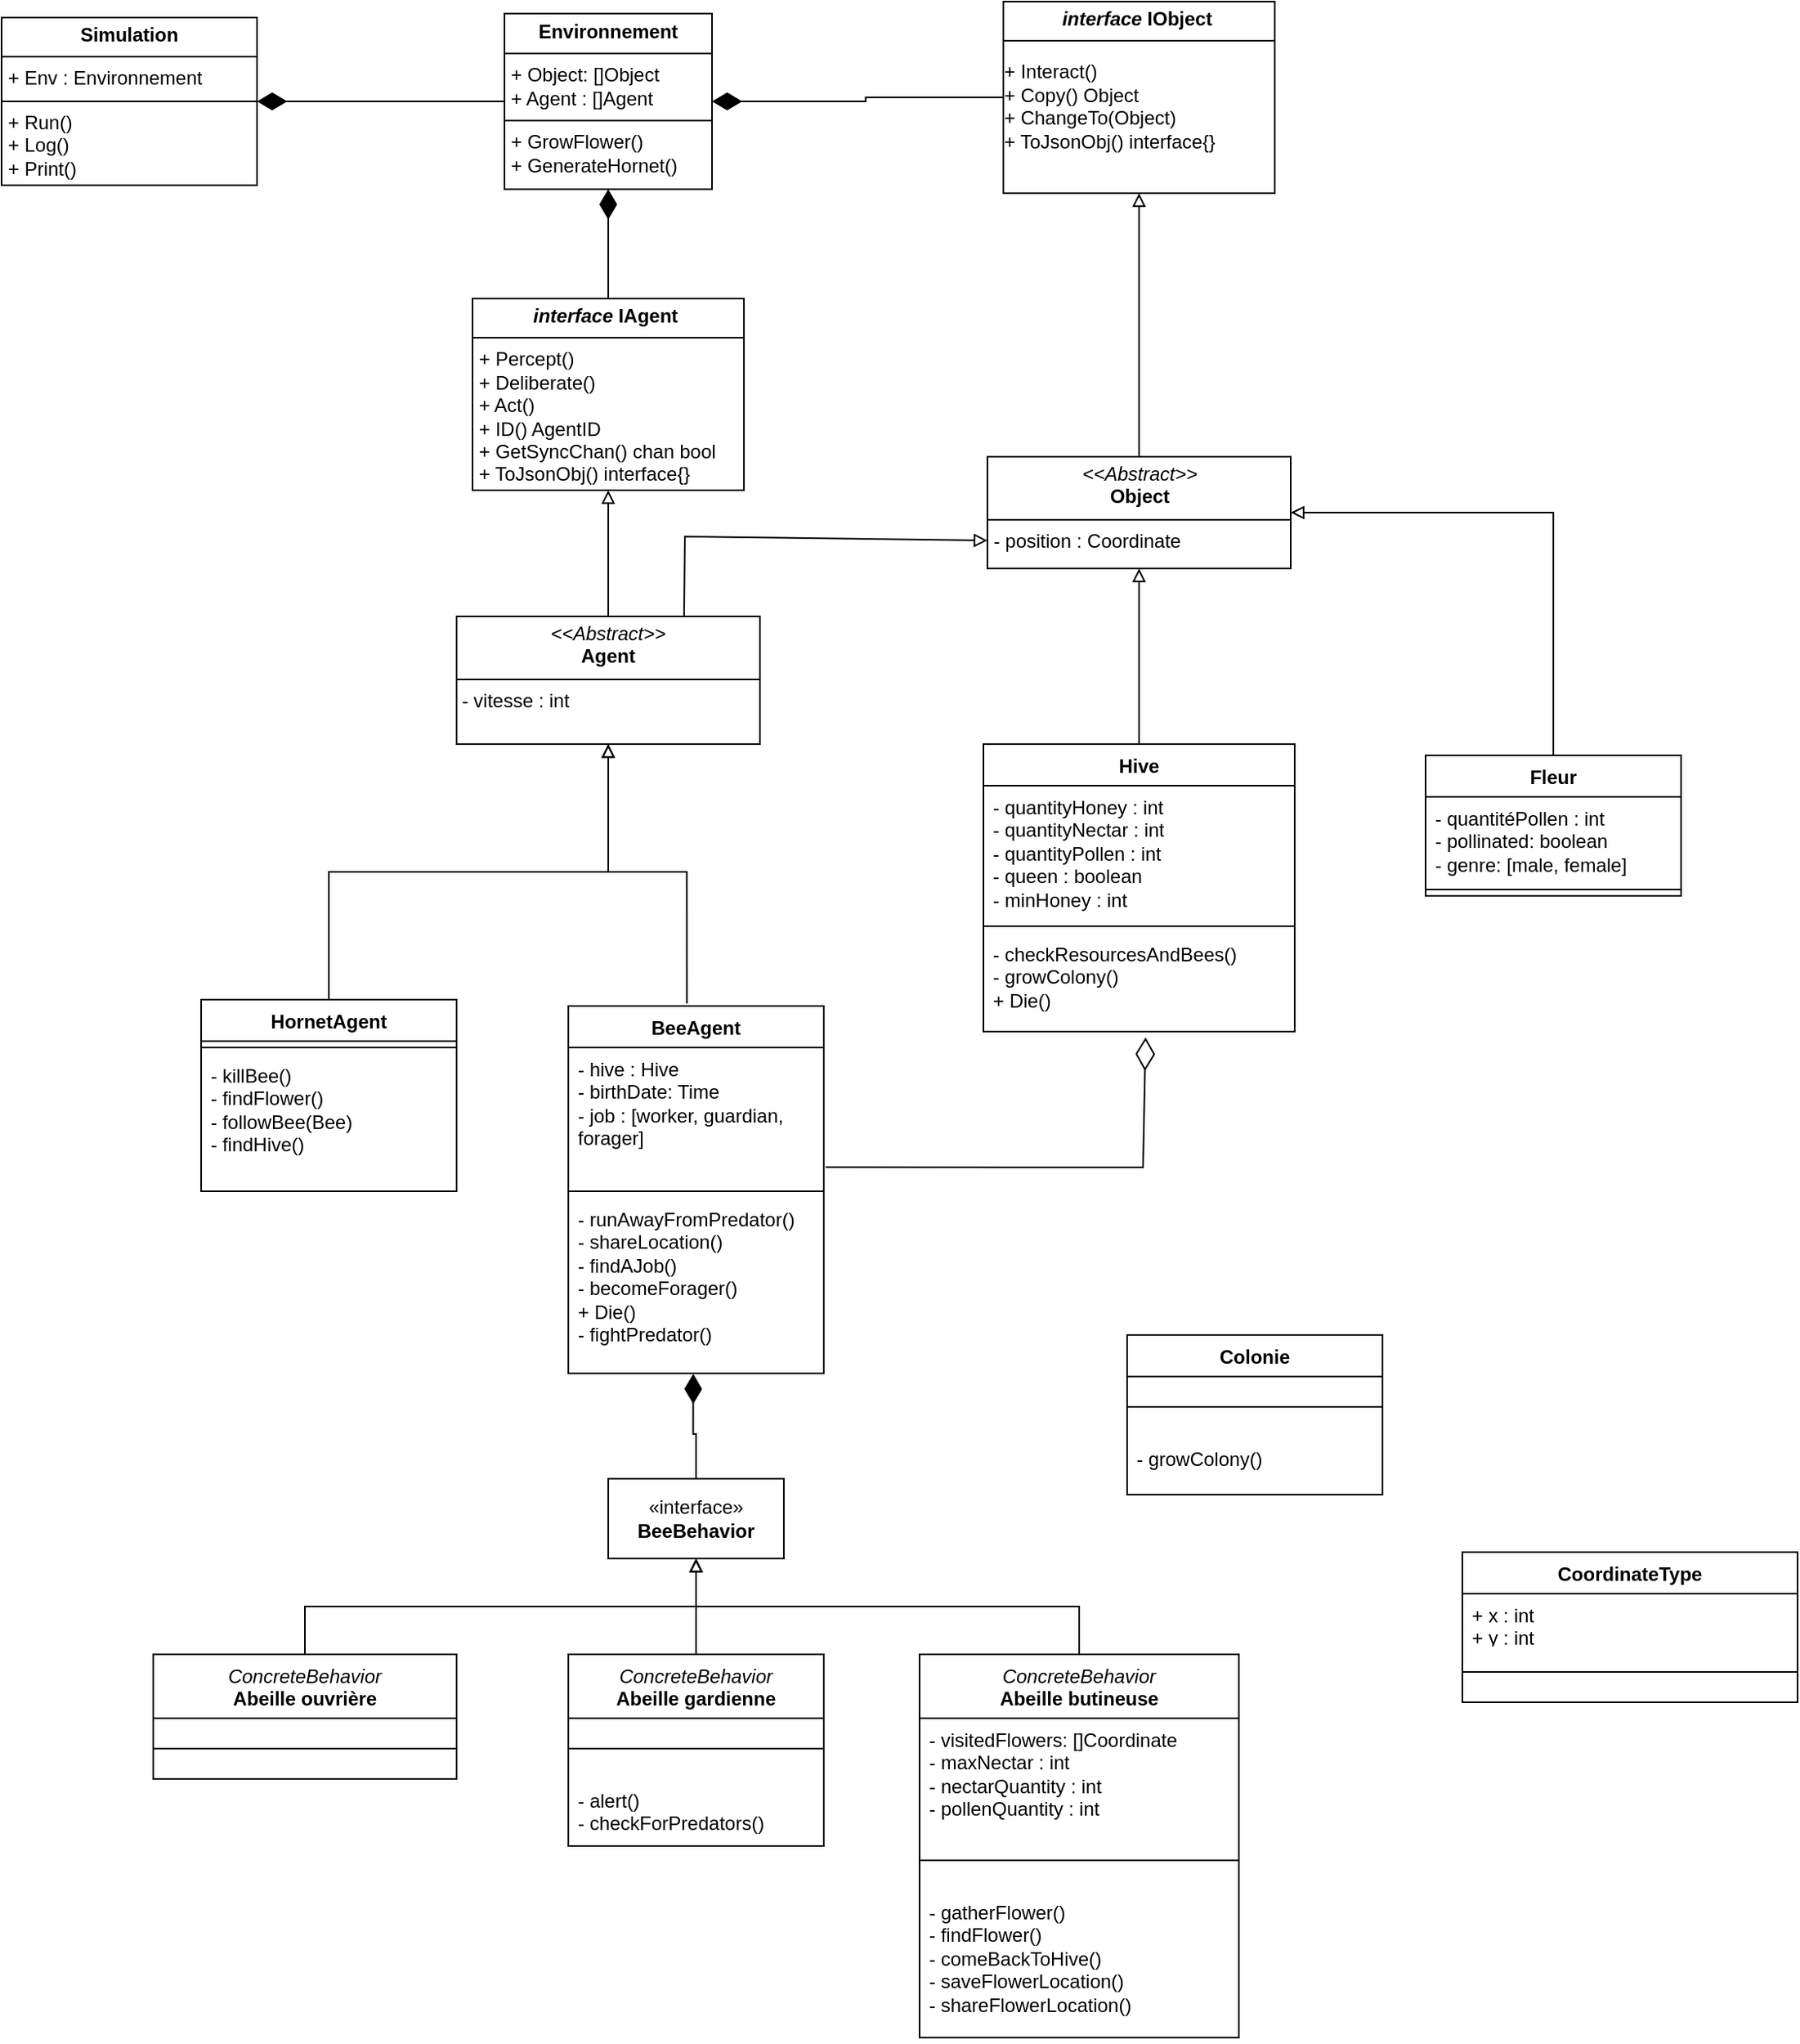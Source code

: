 <mxfile>
    <diagram name="Page-1" id="HGpFZIgrX5HXIKhn64qT">
        <mxGraphModel dx="1113" dy="426" grid="1" gridSize="10" guides="1" tooltips="1" connect="1" arrows="1" fold="1" page="1" pageScale="1" pageWidth="827" pageHeight="1169" math="0" shadow="0">
            <root>
                <mxCell id="0"/>
                <mxCell id="1" parent="0"/>
                <mxCell id="73OWAqlcFQXWZOg_Nexa-3" value="&lt;p style=&quot;margin:0px;margin-top:4px;text-align:center;&quot;&gt;&lt;b&gt;&lt;i&gt;interface&lt;/i&gt; IAgent&amp;nbsp;&lt;/b&gt;&lt;/p&gt;&lt;hr size=&quot;1&quot; style=&quot;border-style:solid;&quot;&gt;&lt;p style=&quot;margin:0px;margin-left:4px;&quot;&gt;&lt;/p&gt;&lt;p style=&quot;margin:0px;margin-left:4px;&quot;&gt;+ Percept()&lt;/p&gt;&lt;p style=&quot;margin:0px;margin-left:4px;&quot;&gt;+ Deliberate()&lt;/p&gt;&lt;p style=&quot;margin:0px;margin-left:4px;&quot;&gt;+ Act()&lt;/p&gt;&lt;p style=&quot;margin:0px;margin-left:4px;&quot;&gt;+ ID() AgentID&lt;/p&gt;&lt;p style=&quot;margin:0px;margin-left:4px;&quot;&gt;&lt;span class=&quot;&quot;&gt;+ GetSyncChan() &lt;/span&gt;&lt;span class=&quot;hljs-keyword&quot;&gt;chan&lt;/span&gt;&lt;span class=&quot;&quot;&gt; &lt;/span&gt;&lt;span class=&quot;hljs-type&quot;&gt;bool&lt;/span&gt;&lt;/p&gt;&lt;p style=&quot;margin:0px;margin-left:4px;&quot;&gt;&lt;span class=&quot;&quot;&gt;+ ToJsonObj() &lt;/span&gt;&lt;span class=&quot;hljs-keyword&quot;&gt;interface&lt;/span&gt;&lt;span class=&quot;&quot;&gt;{}&lt;/span&gt;&lt;/p&gt;" style="verticalAlign=top;align=left;overflow=fill;html=1;whiteSpace=wrap;" parent="1" vertex="1">
                    <mxGeometry x="370" y="211" width="170" height="120" as="geometry"/>
                </mxCell>
                <mxCell id="73OWAqlcFQXWZOg_Nexa-19" style="edgeStyle=orthogonalEdgeStyle;rounded=0;orthogonalLoop=1;jettySize=auto;html=1;exitX=0.464;exitY=-0.007;exitDx=0;exitDy=0;entryX=0.5;entryY=1;entryDx=0;entryDy=0;endArrow=block;endFill=0;exitPerimeter=0;" parent="1" source="26" target="73OWAqlcFQXWZOg_Nexa-18" edge="1">
                    <mxGeometry relative="1" as="geometry">
                        <Array as="points">
                            <mxPoint x="504" y="570"/>
                            <mxPoint x="455" y="570"/>
                        </Array>
                        <mxPoint x="510" y="640" as="sourcePoint"/>
                    </mxGeometry>
                </mxCell>
                <mxCell id="8" style="edgeStyle=none;html=1;strokeWidth=1;endArrow=diamondThin;endFill=0;endSize=18;strokeColor=default;rounded=0;entryX=0.521;entryY=1.059;entryDx=0;entryDy=0;entryPerimeter=0;exitX=1.007;exitY=0.871;exitDx=0;exitDy=0;exitPerimeter=0;" parent="1" source="29" target="73OWAqlcFQXWZOg_Nexa-42" edge="1">
                    <mxGeometry relative="1" as="geometry">
                        <Array as="points">
                            <mxPoint x="790" y="755"/>
                        </Array>
                        <mxPoint x="590" y="746" as="sourcePoint"/>
                    </mxGeometry>
                </mxCell>
                <mxCell id="73OWAqlcFQXWZOg_Nexa-20" value="" style="edgeStyle=orthogonalEdgeStyle;rounded=0;orthogonalLoop=1;jettySize=auto;html=1;endArrow=block;endFill=0;" parent="1" source="73OWAqlcFQXWZOg_Nexa-12" target="73OWAqlcFQXWZOg_Nexa-18" edge="1">
                    <mxGeometry relative="1" as="geometry"/>
                </mxCell>
                <mxCell id="73OWAqlcFQXWZOg_Nexa-12" value="HornetAgent" style="swimlane;fontStyle=1;align=center;verticalAlign=top;childLayout=stackLayout;horizontal=1;startSize=26;horizontalStack=0;resizeParent=1;resizeParentMax=0;resizeLast=0;collapsible=1;marginBottom=0;whiteSpace=wrap;html=1;" parent="1" vertex="1">
                    <mxGeometry x="200" y="650" width="160" height="120" as="geometry"/>
                </mxCell>
                <mxCell id="73OWAqlcFQXWZOg_Nexa-14" value="" style="line;strokeWidth=1;fillColor=none;align=left;verticalAlign=middle;spacingTop=-1;spacingLeft=3;spacingRight=3;rotatable=0;labelPosition=right;points=[];portConstraint=eastwest;strokeColor=inherit;" parent="73OWAqlcFQXWZOg_Nexa-12" vertex="1">
                    <mxGeometry y="26" width="160" height="8" as="geometry"/>
                </mxCell>
                <mxCell id="73OWAqlcFQXWZOg_Nexa-15" value="&lt;div&gt;- killBee()&lt;/div&gt;&lt;div&gt;- findFlower()&lt;/div&gt;&lt;div&gt;&lt;span style=&quot;background-color: initial;&quot;&gt;- followBee(Bee)&lt;/span&gt;&lt;br&gt;&lt;/div&gt;&lt;div&gt;- findHive()&lt;/div&gt;" style="text;strokeColor=none;fillColor=none;align=left;verticalAlign=top;spacingLeft=4;spacingRight=4;overflow=hidden;rotatable=0;points=[[0,0.5],[1,0.5]];portConstraint=eastwest;whiteSpace=wrap;html=1;" parent="73OWAqlcFQXWZOg_Nexa-12" vertex="1">
                    <mxGeometry y="34" width="160" height="86" as="geometry"/>
                </mxCell>
                <mxCell id="2" style="edgeStyle=none;html=1;exitX=0.5;exitY=0;exitDx=0;exitDy=0;entryX=0.5;entryY=1;entryDx=0;entryDy=0;endArrow=block;endFill=0;" parent="1" source="73OWAqlcFQXWZOg_Nexa-18" target="73OWAqlcFQXWZOg_Nexa-3" edge="1">
                    <mxGeometry relative="1" as="geometry"/>
                </mxCell>
                <mxCell id="4" style="edgeStyle=none;html=1;exitX=0.75;exitY=0;exitDx=0;exitDy=0;entryX=0;entryY=0.75;entryDx=0;entryDy=0;endArrow=block;endFill=0;rounded=0;" parent="1" source="73OWAqlcFQXWZOg_Nexa-18" target="73OWAqlcFQXWZOg_Nexa-33" edge="1">
                    <mxGeometry relative="1" as="geometry">
                        <Array as="points">
                            <mxPoint x="503" y="360"/>
                        </Array>
                    </mxGeometry>
                </mxCell>
                <mxCell id="73OWAqlcFQXWZOg_Nexa-18" value="&lt;p style=&quot;margin:0px;margin-top:4px;text-align:center;&quot;&gt;&lt;i&gt;&amp;lt;&amp;lt;Abstract&amp;gt;&amp;gt;&lt;/i&gt;&lt;br&gt;&lt;b&gt;Agent&lt;/b&gt;&lt;/p&gt;&lt;hr size=&quot;1&quot; style=&quot;border-style:solid;&quot;&gt;&lt;div&gt;&lt;span style=&quot;background-color: initial;&quot;&gt;&amp;nbsp;- vitesse : int&lt;/span&gt;&lt;/div&gt;" style="verticalAlign=top;align=left;overflow=fill;html=1;whiteSpace=wrap;" parent="1" vertex="1">
                    <mxGeometry x="360" y="410" width="190" height="80" as="geometry"/>
                </mxCell>
                <mxCell id="73OWAqlcFQXWZOg_Nexa-22" value="&lt;p style=&quot;margin:0px;margin-top:4px;text-align:center;&quot;&gt;&lt;b&gt;Simulation&lt;/b&gt;&lt;/p&gt;&lt;hr size=&quot;1&quot; style=&quot;border-style:solid;&quot;&gt;&lt;p style=&quot;margin:0px;margin-left:4px;&quot;&gt;+ Env : Environnement&lt;/p&gt;&lt;hr size=&quot;1&quot; style=&quot;border-style:solid;&quot;&gt;&lt;p style=&quot;margin:0px;margin-left:4px;&quot;&gt;+ Run()&lt;/p&gt;&lt;p style=&quot;margin:0px;margin-left:4px;&quot;&gt;+ Log()&lt;/p&gt;&lt;p style=&quot;margin:0px;margin-left:4px;&quot;&gt;+ Print()&lt;/p&gt;" style="verticalAlign=top;align=left;overflow=fill;html=1;whiteSpace=wrap;" parent="1" vertex="1">
                    <mxGeometry x="75" y="35" width="160" height="105" as="geometry"/>
                </mxCell>
                <mxCell id="73OWAqlcFQXWZOg_Nexa-25" style="edgeStyle=orthogonalEdgeStyle;rounded=0;orthogonalLoop=1;jettySize=auto;html=1;exitX=0;exitY=0.5;exitDx=0;exitDy=0;endArrow=diamondThin;endFill=1;endSize=16;" parent="1" source="73OWAqlcFQXWZOg_Nexa-23" target="73OWAqlcFQXWZOg_Nexa-22" edge="1">
                    <mxGeometry relative="1" as="geometry"/>
                </mxCell>
                <mxCell id="73OWAqlcFQXWZOg_Nexa-23" value="&lt;p style=&quot;margin:0px;margin-top:4px;text-align:center;&quot;&gt;&lt;b&gt;Environnement&lt;/b&gt;&lt;/p&gt;&lt;hr size=&quot;1&quot; style=&quot;border-style:solid;&quot;&gt;&lt;p style=&quot;margin:0px;margin-left:4px;&quot;&gt;+ Object: []Object&lt;/p&gt;&lt;p style=&quot;margin:0px;margin-left:4px;&quot;&gt;+ Agent : []Agent&lt;/p&gt;&lt;hr size=&quot;1&quot; style=&quot;border-style:solid;&quot;&gt;&lt;p style=&quot;margin:0px;margin-left:4px;&quot;&gt;+ GrowFlower()&lt;/p&gt;&lt;p style=&quot;margin:0px;margin-left:4px;&quot;&gt;+ GenerateHornet()&lt;/p&gt;" style="verticalAlign=top;align=left;overflow=fill;html=1;whiteSpace=wrap;" parent="1" vertex="1">
                    <mxGeometry x="390" y="32.5" width="130" height="110" as="geometry"/>
                </mxCell>
                <mxCell id="73OWAqlcFQXWZOg_Nexa-28" value="&lt;p style=&quot;margin:0px;margin-top:4px;text-align:center;&quot;&gt;&lt;b&gt;&lt;font face=&quot;Helvetica&quot;&gt;&lt;i&gt;interface&lt;/i&gt; IObject&amp;nbsp;&lt;/font&gt;&lt;/b&gt;&lt;/p&gt;&lt;hr size=&quot;1&quot; style=&quot;border-style:solid;&quot;&gt;&lt;p style=&quot;margin:0px;margin-left:4px;&quot;&gt;&lt;/p&gt;&lt;pre lang=&quot;go&quot; class=&quot;code highlight&quot;&gt;&lt;font face=&quot;Helvetica&quot;&gt;&lt;span class=&quot;&quot;&gt;+ Interact()&lt;/span&gt;&lt;br&gt;&lt;span class=&quot;&quot;&gt;+ Copy() Object&lt;/span&gt;&lt;br&gt;&lt;span class=&quot;&quot;&gt;+ ChangeTo(Object)&lt;/span&gt;&lt;br&gt;&lt;span class=&quot;&quot;&gt;+ ToJsonObj() &lt;/span&gt;&lt;span class=&quot;hljs-keyword&quot;&gt;interface&lt;/span&gt;&lt;span class=&quot;&quot;&gt;{}&lt;/span&gt;&lt;/font&gt;&lt;/pre&gt;" style="verticalAlign=top;align=left;overflow=fill;html=1;whiteSpace=wrap;" parent="1" vertex="1">
                    <mxGeometry x="702.5" y="25" width="170" height="120" as="geometry"/>
                </mxCell>
                <mxCell id="6" style="edgeStyle=none;html=1;exitX=0.5;exitY=0;exitDx=0;exitDy=0;strokeWidth=1;endArrow=block;endFill=0;endSize=6;entryX=0.5;entryY=1;entryDx=0;entryDy=0;" parent="1" source="73OWAqlcFQXWZOg_Nexa-33" target="73OWAqlcFQXWZOg_Nexa-28" edge="1">
                    <mxGeometry relative="1" as="geometry">
                        <mxPoint x="712.5" y="190" as="targetPoint"/>
                    </mxGeometry>
                </mxCell>
                <mxCell id="73OWAqlcFQXWZOg_Nexa-33" value="&lt;p style=&quot;margin:0px;margin-top:4px;text-align:center;&quot;&gt;&lt;i&gt;&amp;lt;&amp;lt;Abstract&amp;gt;&amp;gt;&lt;/i&gt;&lt;br&gt;&lt;b&gt;Object&lt;/b&gt;&lt;/p&gt;&lt;hr size=&quot;1&quot; style=&quot;border-style:solid;&quot;&gt;&lt;div&gt;&amp;nbsp;- position : Coordinate&lt;/div&gt;" style="verticalAlign=top;align=left;overflow=fill;html=1;whiteSpace=wrap;" parent="1" vertex="1">
                    <mxGeometry x="692.5" y="310" width="190" height="70" as="geometry"/>
                </mxCell>
                <mxCell id="73OWAqlcFQXWZOg_Nexa-34" style="edgeStyle=orthogonalEdgeStyle;rounded=0;orthogonalLoop=1;jettySize=auto;html=1;endArrow=diamondThin;endFill=1;endSize=16;entryX=1;entryY=0.5;entryDx=0;entryDy=0;exitX=0;exitY=0.5;exitDx=0;exitDy=0;" parent="1" source="73OWAqlcFQXWZOg_Nexa-28" target="73OWAqlcFQXWZOg_Nexa-23" edge="1">
                    <mxGeometry relative="1" as="geometry">
                        <mxPoint x="790" y="85" as="sourcePoint"/>
                        <mxPoint x="530" y="84.5" as="targetPoint"/>
                    </mxGeometry>
                </mxCell>
                <mxCell id="73OWAqlcFQXWZOg_Nexa-49" style="edgeStyle=orthogonalEdgeStyle;rounded=0;orthogonalLoop=1;jettySize=auto;html=1;exitX=0.5;exitY=0;exitDx=0;exitDy=0;entryX=1;entryY=0.5;entryDx=0;entryDy=0;endArrow=block;endFill=0;" parent="1" source="73OWAqlcFQXWZOg_Nexa-35" target="73OWAqlcFQXWZOg_Nexa-33" edge="1">
                    <mxGeometry relative="1" as="geometry">
                        <mxPoint x="992.5" y="280" as="targetPoint"/>
                    </mxGeometry>
                </mxCell>
                <mxCell id="73OWAqlcFQXWZOg_Nexa-35" value="Fleur" style="swimlane;fontStyle=1;align=center;verticalAlign=top;childLayout=stackLayout;horizontal=1;startSize=26;horizontalStack=0;resizeParent=1;resizeParentMax=0;resizeLast=0;collapsible=1;marginBottom=0;whiteSpace=wrap;html=1;" parent="1" vertex="1">
                    <mxGeometry x="967" y="497" width="160" height="88" as="geometry"/>
                </mxCell>
                <mxCell id="73OWAqlcFQXWZOg_Nexa-36" value="- quantitéPollen : int&lt;br&gt;- pollinated: boolean&lt;br&gt;- genre: [male, female]" style="text;strokeColor=none;fillColor=none;align=left;verticalAlign=top;spacingLeft=4;spacingRight=4;overflow=hidden;rotatable=0;points=[[0,0.5],[1,0.5]];portConstraint=eastwest;whiteSpace=wrap;html=1;" parent="73OWAqlcFQXWZOg_Nexa-35" vertex="1">
                    <mxGeometry y="26" width="160" height="54" as="geometry"/>
                </mxCell>
                <mxCell id="73OWAqlcFQXWZOg_Nexa-37" value="" style="line;strokeWidth=1;fillColor=none;align=left;verticalAlign=middle;spacingTop=-1;spacingLeft=3;spacingRight=3;rotatable=0;labelPosition=right;points=[];portConstraint=eastwest;strokeColor=inherit;" parent="73OWAqlcFQXWZOg_Nexa-35" vertex="1">
                    <mxGeometry y="80" width="160" height="8" as="geometry"/>
                </mxCell>
                <mxCell id="73OWAqlcFQXWZOg_Nexa-51" style="edgeStyle=orthogonalEdgeStyle;rounded=0;orthogonalLoop=1;jettySize=auto;html=1;exitX=0.5;exitY=0;exitDx=0;exitDy=0;entryX=0.5;entryY=1;entryDx=0;entryDy=0;endArrow=block;endFill=0;" parent="1" source="73OWAqlcFQXWZOg_Nexa-39" target="73OWAqlcFQXWZOg_Nexa-33" edge="1">
                    <mxGeometry relative="1" as="geometry">
                        <mxPoint x="1152.5" y="220" as="targetPoint"/>
                    </mxGeometry>
                </mxCell>
                <mxCell id="73OWAqlcFQXWZOg_Nexa-39" value="Hive" style="swimlane;fontStyle=1;align=center;verticalAlign=top;childLayout=stackLayout;horizontal=1;startSize=26;horizontalStack=0;resizeParent=1;resizeParentMax=0;resizeLast=0;collapsible=1;marginBottom=0;whiteSpace=wrap;html=1;" parent="1" vertex="1">
                    <mxGeometry x="690" y="490" width="195" height="180" as="geometry"/>
                </mxCell>
                <mxCell id="73OWAqlcFQXWZOg_Nexa-40" value="- quantityHoney : int&lt;br&gt;- quantityNectar : int&lt;br&gt;- quantityPollen : int&lt;br&gt;- queen : boolean&lt;br&gt;- minHoney : int" style="text;strokeColor=none;fillColor=none;align=left;verticalAlign=top;spacingLeft=4;spacingRight=4;overflow=hidden;rotatable=0;points=[[0,0.5],[1,0.5]];portConstraint=eastwest;whiteSpace=wrap;html=1;" parent="73OWAqlcFQXWZOg_Nexa-39" vertex="1">
                    <mxGeometry y="26" width="195" height="84" as="geometry"/>
                </mxCell>
                <mxCell id="73OWAqlcFQXWZOg_Nexa-41" value="" style="line;strokeWidth=1;fillColor=none;align=left;verticalAlign=middle;spacingTop=-1;spacingLeft=3;spacingRight=3;rotatable=0;labelPosition=right;points=[];portConstraint=eastwest;strokeColor=inherit;" parent="73OWAqlcFQXWZOg_Nexa-39" vertex="1">
                    <mxGeometry y="110" width="195" height="8" as="geometry"/>
                </mxCell>
                <mxCell id="73OWAqlcFQXWZOg_Nexa-42" value="- checkResourcesAndBees()&lt;br&gt;- growColony()&lt;br&gt;+ Die()" style="text;strokeColor=none;fillColor=none;align=left;verticalAlign=top;spacingLeft=4;spacingRight=4;overflow=hidden;rotatable=0;points=[[0,0.5],[1,0.5]];portConstraint=eastwest;whiteSpace=wrap;html=1;" parent="73OWAqlcFQXWZOg_Nexa-39" vertex="1">
                    <mxGeometry y="118" width="195" height="62" as="geometry"/>
                </mxCell>
                <mxCell id="73OWAqlcFQXWZOg_Nexa-52" value="«interface»&lt;br&gt;&lt;b&gt;BeeBehavior&lt;/b&gt;" style="html=1;whiteSpace=wrap;" parent="1" vertex="1">
                    <mxGeometry x="455" y="950" width="110" height="50" as="geometry"/>
                </mxCell>
                <mxCell id="73OWAqlcFQXWZOg_Nexa-53" style="edgeStyle=orthogonalEdgeStyle;rounded=0;orthogonalLoop=1;jettySize=auto;html=1;exitX=0.5;exitY=0;exitDx=0;exitDy=0;endArrow=diamondThin;endFill=1;endSize=16;entryX=0.489;entryY=1.003;entryDx=0;entryDy=0;entryPerimeter=0;" parent="1" source="73OWAqlcFQXWZOg_Nexa-52" target="28" edge="1">
                    <mxGeometry relative="1" as="geometry">
                        <mxPoint x="509" y="870" as="targetPoint"/>
                    </mxGeometry>
                </mxCell>
                <mxCell id="73OWAqlcFQXWZOg_Nexa-55" style="edgeStyle=orthogonalEdgeStyle;rounded=0;orthogonalLoop=1;jettySize=auto;html=1;exitX=0.5;exitY=0;exitDx=0;exitDy=0;entryX=0.5;entryY=1;entryDx=0;entryDy=0;endArrow=block;endFill=0;" parent="1" source="20" target="73OWAqlcFQXWZOg_Nexa-52" edge="1">
                    <mxGeometry relative="1" as="geometry"/>
                </mxCell>
                <mxCell id="73OWAqlcFQXWZOg_Nexa-57" style="edgeStyle=orthogonalEdgeStyle;rounded=0;orthogonalLoop=1;jettySize=auto;html=1;exitX=0.5;exitY=0;exitDx=0;exitDy=0;endArrow=block;endFill=0;" parent="1" source="22" edge="1" target="73OWAqlcFQXWZOg_Nexa-52">
                    <mxGeometry relative="1" as="geometry">
                        <mxPoint x="510" y="1000" as="targetPoint"/>
                    </mxGeometry>
                </mxCell>
                <mxCell id="5" style="edgeStyle=orthogonalEdgeStyle;rounded=0;orthogonalLoop=1;jettySize=auto;html=1;exitX=0.5;exitY=0;exitDx=0;exitDy=0;endArrow=diamondThin;endFill=1;endSize=16;entryX=0.5;entryY=1;entryDx=0;entryDy=0;" parent="1" source="73OWAqlcFQXWZOg_Nexa-3" target="73OWAqlcFQXWZOg_Nexa-23" edge="1">
                    <mxGeometry relative="1" as="geometry">
                        <mxPoint x="830" y="95" as="sourcePoint"/>
                        <mxPoint x="530" y="95" as="targetPoint"/>
                    </mxGeometry>
                </mxCell>
                <mxCell id="9" value="Colonie" style="swimlane;fontStyle=1;align=center;verticalAlign=top;childLayout=stackLayout;horizontal=1;startSize=26;horizontalStack=0;resizeParent=1;resizeParentMax=0;resizeLast=0;collapsible=1;marginBottom=0;whiteSpace=wrap;html=1;" parent="1" vertex="1">
                    <mxGeometry x="780" y="860" width="160" height="100" as="geometry"/>
                </mxCell>
                <mxCell id="11" value="" style="line;strokeWidth=1;fillColor=none;align=left;verticalAlign=middle;spacingTop=-1;spacingLeft=3;spacingRight=3;rotatable=0;labelPosition=right;points=[];portConstraint=eastwest;strokeColor=inherit;" parent="9" vertex="1">
                    <mxGeometry y="26" width="160" height="38" as="geometry"/>
                </mxCell>
                <mxCell id="41" value="- growColony()&lt;br&gt;" style="text;strokeColor=none;fillColor=none;align=left;verticalAlign=top;spacingLeft=4;spacingRight=4;overflow=hidden;rotatable=0;points=[[0,0.5],[1,0.5]];portConstraint=eastwest;whiteSpace=wrap;html=1;" vertex="1" parent="9">
                    <mxGeometry y="64" width="160" height="36" as="geometry"/>
                </mxCell>
                <mxCell id="14" style="edgeStyle=orthogonalEdgeStyle;rounded=0;orthogonalLoop=1;jettySize=auto;html=1;exitX=0.5;exitY=0;exitDx=0;exitDy=0;entryX=0.5;entryY=1;entryDx=0;entryDy=0;endArrow=block;endFill=0;" parent="1" source="24" target="73OWAqlcFQXWZOg_Nexa-52" edge="1">
                    <mxGeometry relative="1" as="geometry">
                        <mxPoint x="520" y="1010.0" as="targetPoint"/>
                        <mxPoint x="585" y="1070.0" as="sourcePoint"/>
                    </mxGeometry>
                </mxCell>
                <mxCell id="20" value="&lt;i style=&quot;font-weight: 400;&quot;&gt;ConcreteBehavior&lt;/i&gt;&lt;div style=&quot;&quot;&gt;Abeille ouvrière&lt;/div&gt;" style="swimlane;fontStyle=1;align=center;verticalAlign=top;childLayout=stackLayout;horizontal=1;startSize=40;horizontalStack=0;resizeParent=1;resizeParentMax=0;resizeLast=0;collapsible=1;marginBottom=0;whiteSpace=wrap;html=1;" parent="1" vertex="1">
                    <mxGeometry x="170" y="1060" width="190" height="78" as="geometry"/>
                </mxCell>
                <mxCell id="21" value="" style="line;strokeWidth=1;fillColor=none;align=left;verticalAlign=middle;spacingTop=-1;spacingLeft=3;spacingRight=3;rotatable=0;labelPosition=right;points=[];portConstraint=eastwest;strokeColor=inherit;" parent="20" vertex="1">
                    <mxGeometry y="40" width="190" height="38" as="geometry"/>
                </mxCell>
                <mxCell id="22" value="&lt;i style=&quot;font-weight: 400;&quot;&gt;ConcreteBehavior&lt;/i&gt;&lt;div style=&quot;&quot;&gt;Abeille gardienne&lt;/div&gt;" style="swimlane;fontStyle=1;align=center;verticalAlign=top;childLayout=stackLayout;horizontal=1;startSize=40;horizontalStack=0;resizeParent=1;resizeParentMax=0;resizeLast=0;collapsible=1;marginBottom=0;whiteSpace=wrap;html=1;" parent="1" vertex="1">
                    <mxGeometry x="430" y="1060" width="160" height="120" as="geometry"/>
                </mxCell>
                <mxCell id="23" value="" style="line;strokeWidth=1;fillColor=none;align=left;verticalAlign=middle;spacingTop=-1;spacingLeft=3;spacingRight=3;rotatable=0;labelPosition=right;points=[];portConstraint=eastwest;strokeColor=inherit;" parent="22" vertex="1">
                    <mxGeometry y="40" width="160" height="38" as="geometry"/>
                </mxCell>
                <mxCell id="38" value="- alert&lt;span style=&quot;background-color: initial;&quot;&gt;()&lt;br&gt;- checkForPredators()&lt;br&gt;&lt;/span&gt;" style="text;strokeColor=none;fillColor=none;align=left;verticalAlign=top;spacingLeft=4;spacingRight=4;overflow=hidden;rotatable=0;points=[[0,0.5],[1,0.5]];portConstraint=eastwest;whiteSpace=wrap;html=1;" vertex="1" parent="22">
                    <mxGeometry y="78" width="160" height="42" as="geometry"/>
                </mxCell>
                <mxCell id="24" value="&lt;i style=&quot;font-weight: 400;&quot;&gt;ConcreteBehavior&lt;/i&gt;&lt;div style=&quot;&quot;&gt;Abeille butineuse&lt;/div&gt;" style="swimlane;fontStyle=1;align=center;verticalAlign=top;childLayout=stackLayout;horizontal=1;startSize=40;horizontalStack=0;resizeParent=1;resizeParentMax=0;resizeLast=0;collapsible=1;marginBottom=0;whiteSpace=wrap;html=1;" parent="1" vertex="1">
                    <mxGeometry x="650" y="1060" width="200" height="240" as="geometry"/>
                </mxCell>
                <mxCell id="34" value="- visitedFlowers: []Coordinate&lt;br&gt;&lt;div&gt;- maxNectar : int&lt;/div&gt;&lt;div&gt;- nectarQuantity : int&lt;/div&gt;&lt;div&gt;- pollenQuantity : int&lt;/div&gt;" style="text;strokeColor=none;fillColor=none;align=left;verticalAlign=top;spacingLeft=4;spacingRight=4;overflow=hidden;rotatable=0;points=[[0,0.5],[1,0.5]];portConstraint=eastwest;whiteSpace=wrap;html=1;" vertex="1" parent="24">
                    <mxGeometry y="40" width="200" height="70" as="geometry"/>
                </mxCell>
                <mxCell id="25" value="" style="line;strokeWidth=1;fillColor=none;align=left;verticalAlign=middle;spacingTop=-1;spacingLeft=3;spacingRight=3;rotatable=0;labelPosition=right;points=[];portConstraint=eastwest;strokeColor=inherit;" parent="24" vertex="1">
                    <mxGeometry y="110" width="200" height="38" as="geometry"/>
                </mxCell>
                <mxCell id="32" value="- gatherFlower()&lt;div&gt;- findFlower()&lt;/div&gt;&lt;div&gt;- comeBackToHive()&lt;/div&gt;&lt;div&gt;- saveFlowerLocation()&lt;/div&gt;&lt;div&gt;- shareFlowerLocation()&lt;/div&gt;" style="text;strokeColor=none;fillColor=none;align=left;verticalAlign=top;spacingLeft=4;spacingRight=4;overflow=hidden;rotatable=0;points=[[0,0.5],[1,0.5]];portConstraint=eastwest;whiteSpace=wrap;html=1;" vertex="1" parent="24">
                    <mxGeometry y="148" width="200" height="92" as="geometry"/>
                </mxCell>
                <mxCell id="26" value="BeeAgent" style="swimlane;fontStyle=1;align=center;verticalAlign=top;childLayout=stackLayout;horizontal=1;startSize=26;horizontalStack=0;resizeParent=1;resizeParentMax=0;resizeLast=0;collapsible=1;marginBottom=0;whiteSpace=wrap;html=1;" vertex="1" parent="1">
                    <mxGeometry x="430" y="654" width="160" height="230" as="geometry"/>
                </mxCell>
                <mxCell id="29" value="&lt;div&gt;- hive : Hive&lt;br&gt;&lt;/div&gt;&lt;div&gt;- birthDate: Time&lt;/div&gt;&lt;div&gt;&lt;span style=&quot;background-color: initial;&quot;&gt;- job : [worker, guardian, forager]&lt;/span&gt;&lt;br&gt;&lt;/div&gt;" style="text;strokeColor=none;fillColor=none;align=left;verticalAlign=top;spacingLeft=4;spacingRight=4;overflow=hidden;rotatable=0;points=[[0,0.5],[1,0.5]];portConstraint=eastwest;whiteSpace=wrap;html=1;" vertex="1" parent="26">
                    <mxGeometry y="26" width="160" height="86" as="geometry"/>
                </mxCell>
                <mxCell id="27" value="" style="line;strokeWidth=1;fillColor=none;align=left;verticalAlign=middle;spacingTop=-1;spacingLeft=3;spacingRight=3;rotatable=0;labelPosition=right;points=[];portConstraint=eastwest;strokeColor=inherit;" vertex="1" parent="26">
                    <mxGeometry y="112" width="160" height="8" as="geometry"/>
                </mxCell>
                <mxCell id="28" value="&lt;span style=&quot;background-color: initial;&quot;&gt;- runAwayFromPredator()&lt;/span&gt;&lt;br&gt;&lt;div&gt;- shareLocation()&lt;/div&gt;&lt;div&gt;- findAJob()&lt;/div&gt;&lt;div&gt;- becomeForager()&lt;/div&gt;&lt;div&gt;+ Die()&lt;/div&gt;&lt;div&gt;- fightPredator()&lt;/div&gt;" style="text;strokeColor=none;fillColor=none;align=left;verticalAlign=top;spacingLeft=4;spacingRight=4;overflow=hidden;rotatable=0;points=[[0,0.5],[1,0.5]];portConstraint=eastwest;whiteSpace=wrap;html=1;" vertex="1" parent="26">
                    <mxGeometry y="120" width="160" height="110" as="geometry"/>
                </mxCell>
                <mxCell id="35" value="CoordinateType" style="swimlane;fontStyle=1;align=center;verticalAlign=top;childLayout=stackLayout;horizontal=1;startSize=26;horizontalStack=0;resizeParent=1;resizeParentMax=0;resizeLast=0;collapsible=1;marginBottom=0;whiteSpace=wrap;html=1;" vertex="1" parent="1">
                    <mxGeometry x="990" y="996" width="210" height="94" as="geometry"/>
                </mxCell>
                <mxCell id="37" value="+ x : int&lt;br&gt;+ y : int" style="text;strokeColor=none;fillColor=none;align=left;verticalAlign=top;spacingLeft=4;spacingRight=4;overflow=hidden;rotatable=0;points=[[0,0.5],[1,0.5]];portConstraint=eastwest;whiteSpace=wrap;html=1;" vertex="1" parent="35">
                    <mxGeometry y="26" width="210" height="30" as="geometry"/>
                </mxCell>
                <mxCell id="36" value="" style="line;strokeWidth=1;fillColor=none;align=left;verticalAlign=middle;spacingTop=-1;spacingLeft=3;spacingRight=3;rotatable=0;labelPosition=right;points=[];portConstraint=eastwest;strokeColor=inherit;" vertex="1" parent="35">
                    <mxGeometry y="56" width="210" height="38" as="geometry"/>
                </mxCell>
            </root>
        </mxGraphModel>
    </diagram>
</mxfile>